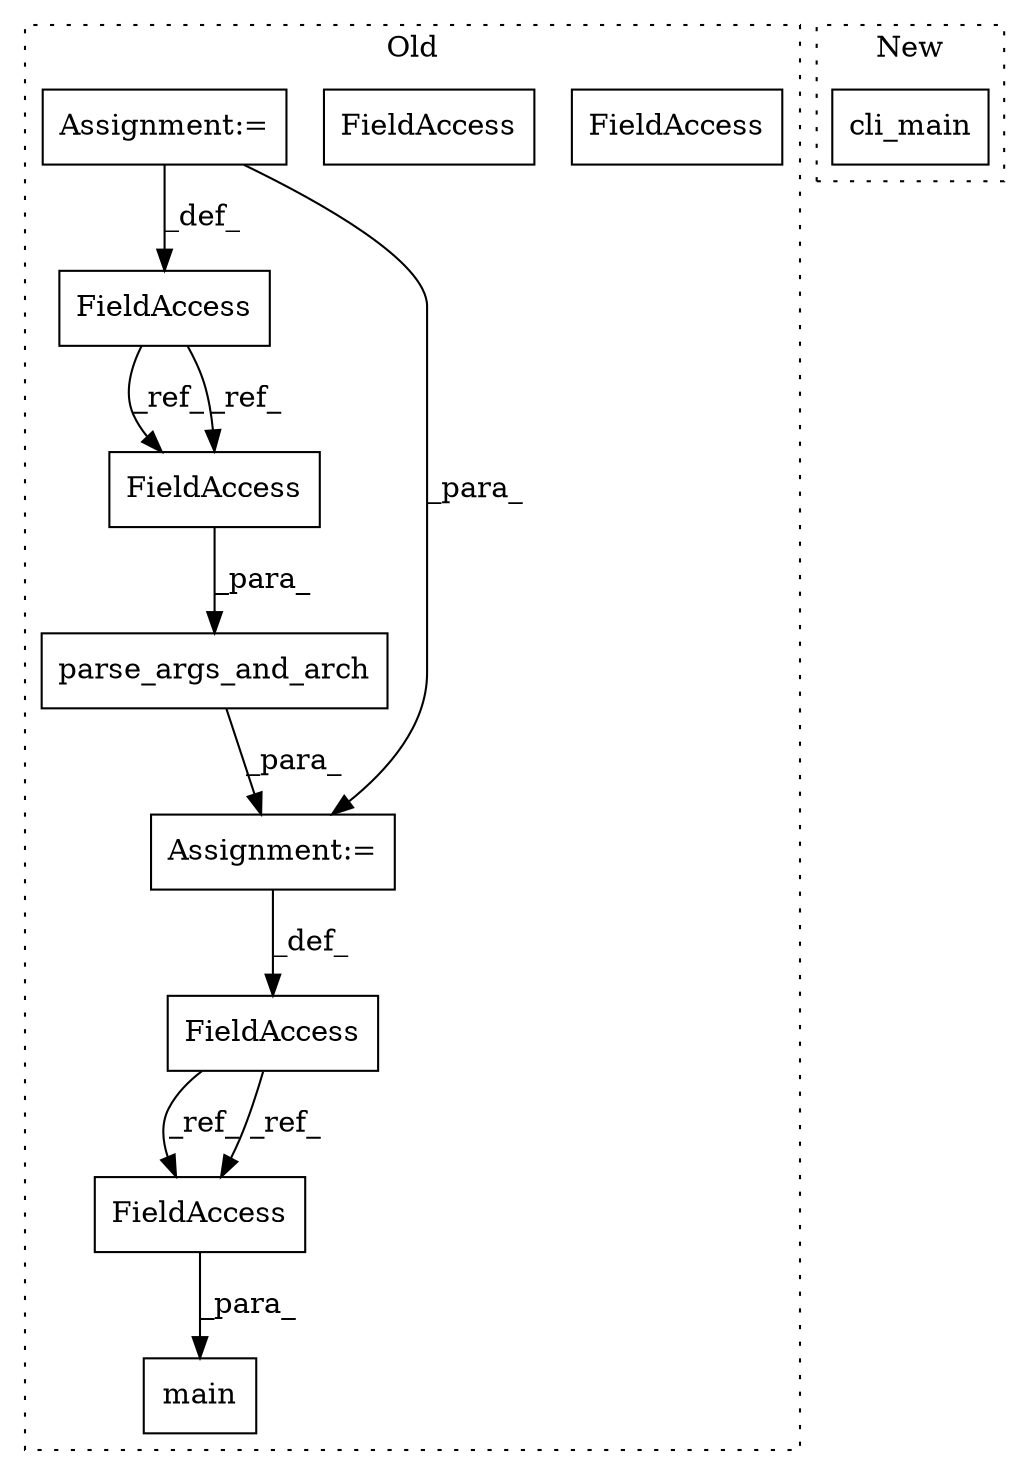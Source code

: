 digraph G {
subgraph cluster0 {
1 [label="parse_args_and_arch" a="32" s="7680,7706" l="20,1" shape="box"];
3 [label="FieldAccess" a="22" s="7624" l="6" shape="box"];
4 [label="FieldAccess" a="22" s="7667" l="4" shape="box"];
5 [label="FieldAccess" a="22" s="7720" l="4" shape="box"];
6 [label="FieldAccess" a="22" s="7700" l="6" shape="box"];
7 [label="main" a="32" s="7715,7724" l="5,1" shape="box"];
8 [label="Assignment:=" a="7" s="7671" l="1" shape="box"];
9 [label="Assignment:=" a="7" s="7630" l="1" shape="box"];
10 [label="FieldAccess" a="22" s="7720" l="4" shape="box"];
11 [label="FieldAccess" a="22" s="7700" l="6" shape="box"];
label = "Old";
style="dotted";
}
subgraph cluster1 {
2 [label="cli_main" a="32" s="7800" l="10" shape="box"];
label = "New";
style="dotted";
}
1 -> 8 [label="_para_"];
3 -> 11 [label="_ref_"];
3 -> 11 [label="_ref_"];
4 -> 10 [label="_ref_"];
4 -> 10 [label="_ref_"];
8 -> 4 [label="_def_"];
9 -> 3 [label="_def_"];
9 -> 8 [label="_para_"];
10 -> 7 [label="_para_"];
11 -> 1 [label="_para_"];
}